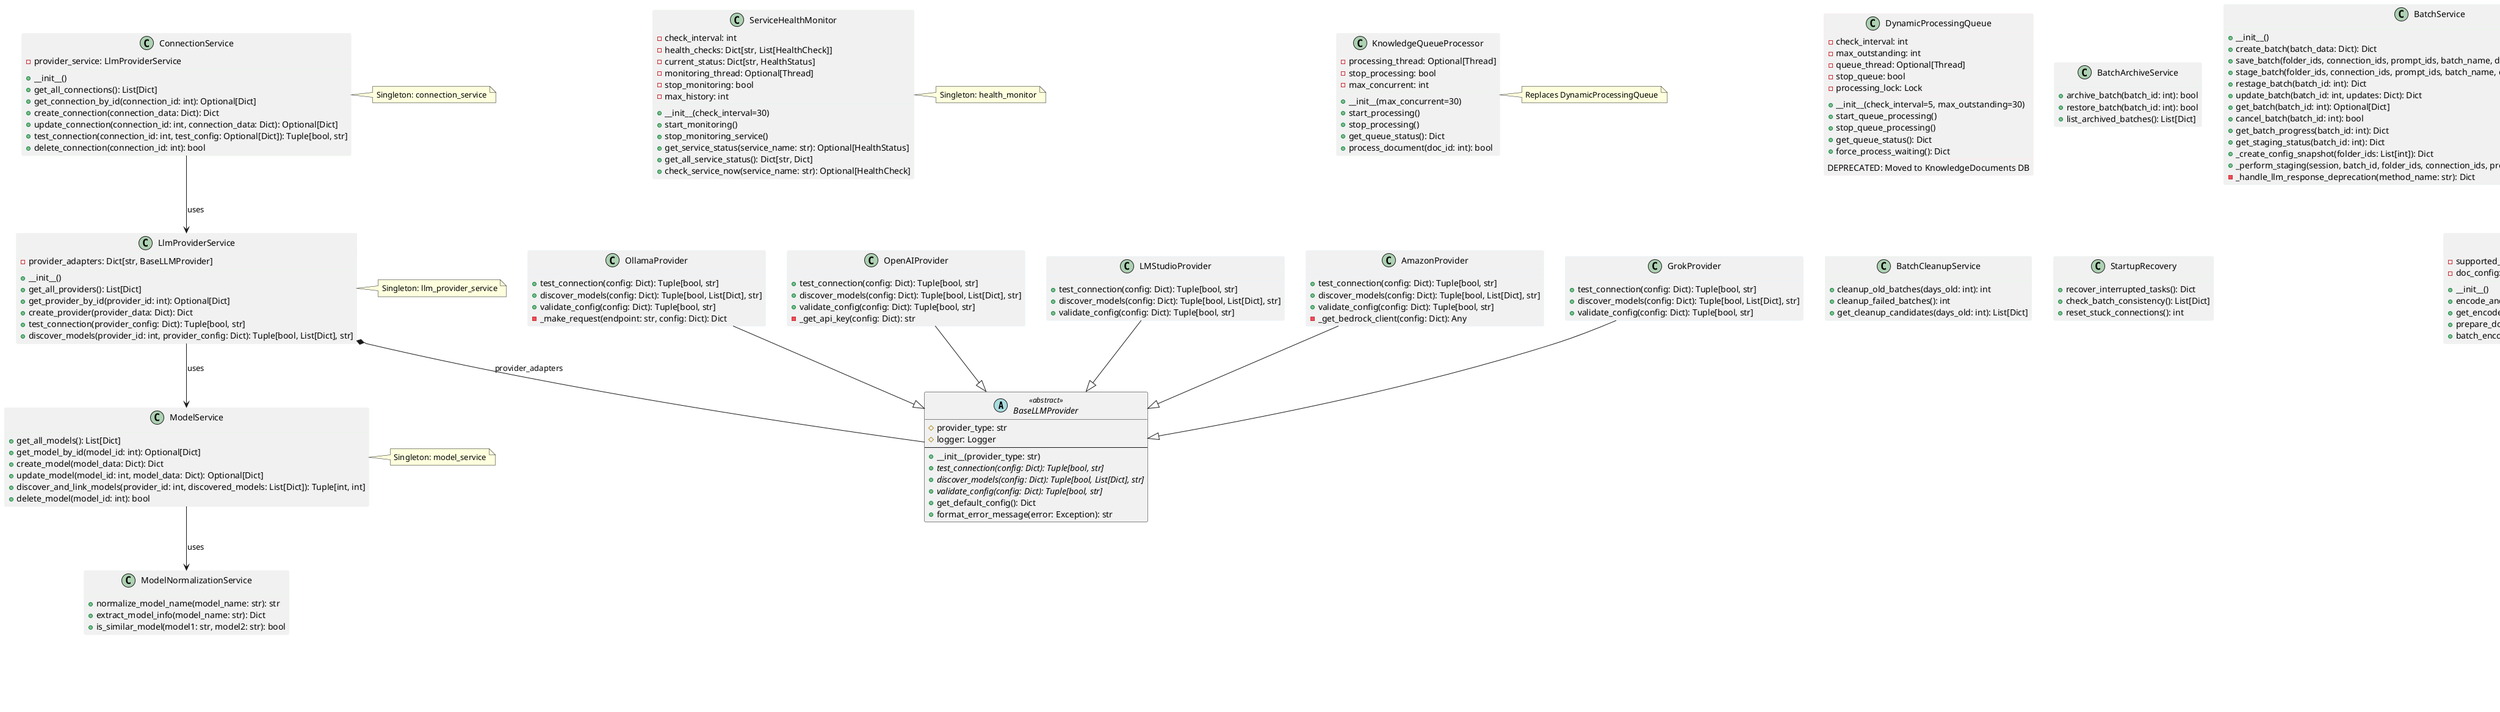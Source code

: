@startuml DocumentEvaluator Service Layer Class Diagram

!define ABSTRACT_CLASS abstract
!define SERVICE_COLOR #E8F5E9
!define PROVIDER_COLOR #E3F2FD
!define DEPRECATED_COLOR #FFEBEE

' Base Provider Classes
abstract class BaseLLMProvider <<abstract>> {
  # provider_type: str
  # logger: Logger
  --
  + __init__(provider_type: str)
  + {abstract} test_connection(config: Dict): Tuple[bool, str]
  + {abstract} discover_models(config: Dict): Tuple[bool, List[Dict], str]
  + {abstract} validate_config(config: Dict): Tuple[bool, str]
  + get_default_config(): Dict
  + format_error_message(error: Exception): str
}

' Provider Implementations
class OllamaProvider #PROVIDER_COLOR {
  + test_connection(config: Dict): Tuple[bool, str]
  + discover_models(config: Dict): Tuple[bool, List[Dict], str]
  + validate_config(config: Dict): Tuple[bool, str]
  - _make_request(endpoint: str, config: Dict): Dict
}

class OpenAIProvider #PROVIDER_COLOR {
  + test_connection(config: Dict): Tuple[bool, str]
  + discover_models(config: Dict): Tuple[bool, List[Dict], str]
  + validate_config(config: Dict): Tuple[bool, str]
  - _get_api_key(config: Dict): str
}

class LMStudioProvider #PROVIDER_COLOR {
  + test_connection(config: Dict): Tuple[bool, str]
  + discover_models(config: Dict): Tuple[bool, List[Dict], str]
  + validate_config(config: Dict): Tuple[bool, str]
}

class AmazonProvider #PROVIDER_COLOR {
  + test_connection(config: Dict): Tuple[bool, str]
  + discover_models(config: Dict): Tuple[bool, List[Dict], str]
  + validate_config(config: Dict): Tuple[bool, str]
  - _get_bedrock_client(config: Dict): Any
}

class GrokProvider #PROVIDER_COLOR {
  + test_connection(config: Dict): Tuple[bool, str]
  + discover_models(config: Dict): Tuple[bool, List[Dict], str]
  + validate_config(config: Dict): Tuple[bool, str]
}

' Core Service Classes
class BatchService #SERVICE_COLOR {
  --
  + __init__()
  + create_batch(batch_data: Dict): Dict
  + save_batch(folder_ids, connection_ids, prompt_ids, batch_name, description, meta_data): Dict
  + stage_batch(folder_ids, connection_ids, prompt_ids, batch_name, description, meta_data): Dict
  + restage_batch(batch_id: int): Dict
  + update_batch(batch_id: int, updates: Dict): Dict
  + get_batch(batch_id: int): Optional[Dict]
  + cancel_batch(batch_id: int): bool
  + get_batch_progress(batch_id: int): Dict
  + get_staging_status(batch_id: int): Dict
  + _create_config_snapshot(folder_ids: List[int]): Dict
  + _perform_staging(session, batch_id, folder_ids, connection_ids, prompt_ids, encoding_service): Dict
  - _handle_llm_response_deprecation(method_name: str): Dict
}

class ConnectionService #SERVICE_COLOR {
  - provider_service: LlmProviderService
  --
  + __init__()
  + get_all_connections(): List[Dict]
  + get_connection_by_id(connection_id: int): Optional[Dict]
  + create_connection(connection_data: Dict): Dict
  + update_connection(connection_id: int, connection_data: Dict): Optional[Dict]
  + test_connection(connection_id: int, test_config: Optional[Dict]): Tuple[bool, str]
  + delete_connection(connection_id: int): bool
}

class ModelService #SERVICE_COLOR {
  --
  + get_all_models(): List[Dict]
  + get_model_by_id(model_id: int): Optional[Dict]
  + create_model(model_data: Dict): Dict
  + update_model(model_id: int, model_data: Dict): Optional[Dict]
  + discover_and_link_models(provider_id: int, discovered_models: List[Dict]): Tuple[int, int]
  + delete_model(model_id: int): bool
}

class DocumentEncodingService #SERVICE_COLOR {
  - supported_extensions: set
  - doc_config: DocumentConfig
  --
  + __init__()
  + encode_and_store_document(file_path: str, session: Session): Optional[int]
  + get_encoded_document_by_path(file_path: str, session: Session): Optional[Dict]
  + prepare_document_for_llm(document: Document, session: Session): Optional[Dict]
  + batch_encode_documents(file_paths: list, session: Session): Dict[str, Optional[int]]
}

class DynamicProcessingQueue #DEPRECATED_COLOR {
  - check_interval: int
  - max_outstanding: int
  - queue_thread: Optional[Thread]
  - stop_queue: bool
  - processing_lock: Lock
  --
  + __init__(check_interval=5, max_outstanding=30)
  + start_queue_processing()
  + stop_queue_processing()
  + get_queue_status(): Dict
  + force_process_waiting(): Dict
  --
  DEPRECATED: Moved to KnowledgeDocuments DB
}

class FolderPreprocessingService #SERVICE_COLOR {
  - session: Optional[Session]
  - doc_config: DocumentConfig
  - VALID_EXTENSIONS: set
  --
  + __init__()
  + preprocess_folder_async(folder_path, folder_name, task_id, app): Dict
  + preprocess_folder(folder_path: str, folder_name: str): Dict
  + get_folder_status(folder_id: int): Optional[Dict]
  - _scan_folder_files(folder_path: str): Tuple[List[Dict], int]
}

class LlmProviderService #SERVICE_COLOR {
  - provider_adapters: Dict[str, BaseLLMProvider]
  --
  + __init__()
  + get_all_providers(): List[Dict]
  + get_provider_by_id(provider_id: int): Optional[Dict]
  + create_provider(provider_data: Dict): Dict
  + test_connection(provider_config: Dict): Tuple[bool, str]
  + discover_models(provider_id: int, provider_config: Dict): Tuple[bool, List[Dict], str]
}

class ServiceHealthMonitor #SERVICE_COLOR {
  - check_interval: int
  - health_checks: Dict[str, List[HealthCheck]]
  - current_status: Dict[str, HealthStatus]
  - monitoring_thread: Optional[Thread]
  - stop_monitoring: bool
  - max_history: int
  --
  + __init__(check_interval=30)
  + start_monitoring()
  + stop_monitoring_service()
  + get_service_status(service_name: str): Optional[HealthStatus]
  + get_all_service_status(): Dict[str, Dict]
  + check_service_now(service_name: str): Optional[HealthCheck]
}

class ModelNormalizationService #SERVICE_COLOR {
  --
  + normalize_model_name(model_name: str): str
  + extract_model_info(model_name: str): Dict
  + is_similar_model(model1: str, model2: str): bool
}

class BatchArchiveService #SERVICE_COLOR {
  --
  + archive_batch(batch_id: int): bool
  + restore_batch(batch_id: int): bool
  + list_archived_batches(): List[Dict]
}

class BatchCleanupService #SERVICE_COLOR {
  --
  + cleanup_old_batches(days_old: int): int
  + cleanup_failed_batches(): int
  + get_cleanup_candidates(days_old: int): List[Dict]
}

class StartupRecovery #SERVICE_COLOR {
  --
  + recover_interrupted_tasks(): Dict
  + check_batch_consistency(): List[Dict]
  + reset_stuck_connections(): int
}

class KnowledgeQueueProcessor #SERVICE_COLOR {
  - processing_thread: Optional[Thread]
  - stop_processing: bool
  - max_concurrent: int
  --
  + __init__(max_concurrent=30)
  + start_processing()
  + stop_processing()
  + get_queue_status(): Dict
  + process_document(doc_id: int): bool
}

' Define Relationships

' Inheritance
OllamaProvider --|> BaseLLMProvider
OpenAIProvider --|> BaseLLMProvider
LMStudioProvider --|> BaseLLMProvider
AmazonProvider --|> BaseLLMProvider
GrokProvider --|> BaseLLMProvider

' Dependencies
ConnectionService --> LlmProviderService : uses
LlmProviderService --> ModelService : uses
BatchService --> DocumentEncodingService : uses
FolderPreprocessingService ..> DocumentEncodingService : uses
ModelService --> ModelNormalizationService : uses

' Aggregation
LlmProviderService *-- BaseLLMProvider : provider_adapters

' Notes
note right of ConnectionService : Singleton: connection_service
note right of ModelService : Singleton: model_service
note right of LlmProviderService : Singleton: llm_provider_service
note right of ServiceHealthMonitor : Singleton: health_monitor
note right of KnowledgeQueueProcessor : Replaces DynamicProcessingQueue

' Legend
legend right
|= Color |= Meaning |
|<#E8F5E9> | Core Service |
|<#E3F2FD> | Provider Implementation |
|<#FFEBEE> | Deprecated |
endlegend

@enduml